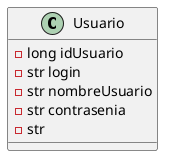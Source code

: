 @startuml Usuario
'https://plantuml.com/sequence-diagram

class Usuario{
    -long idUsuario
    - str login
    -str nombreUsuario
    -str contrasenia
    -str
    }
@enduml